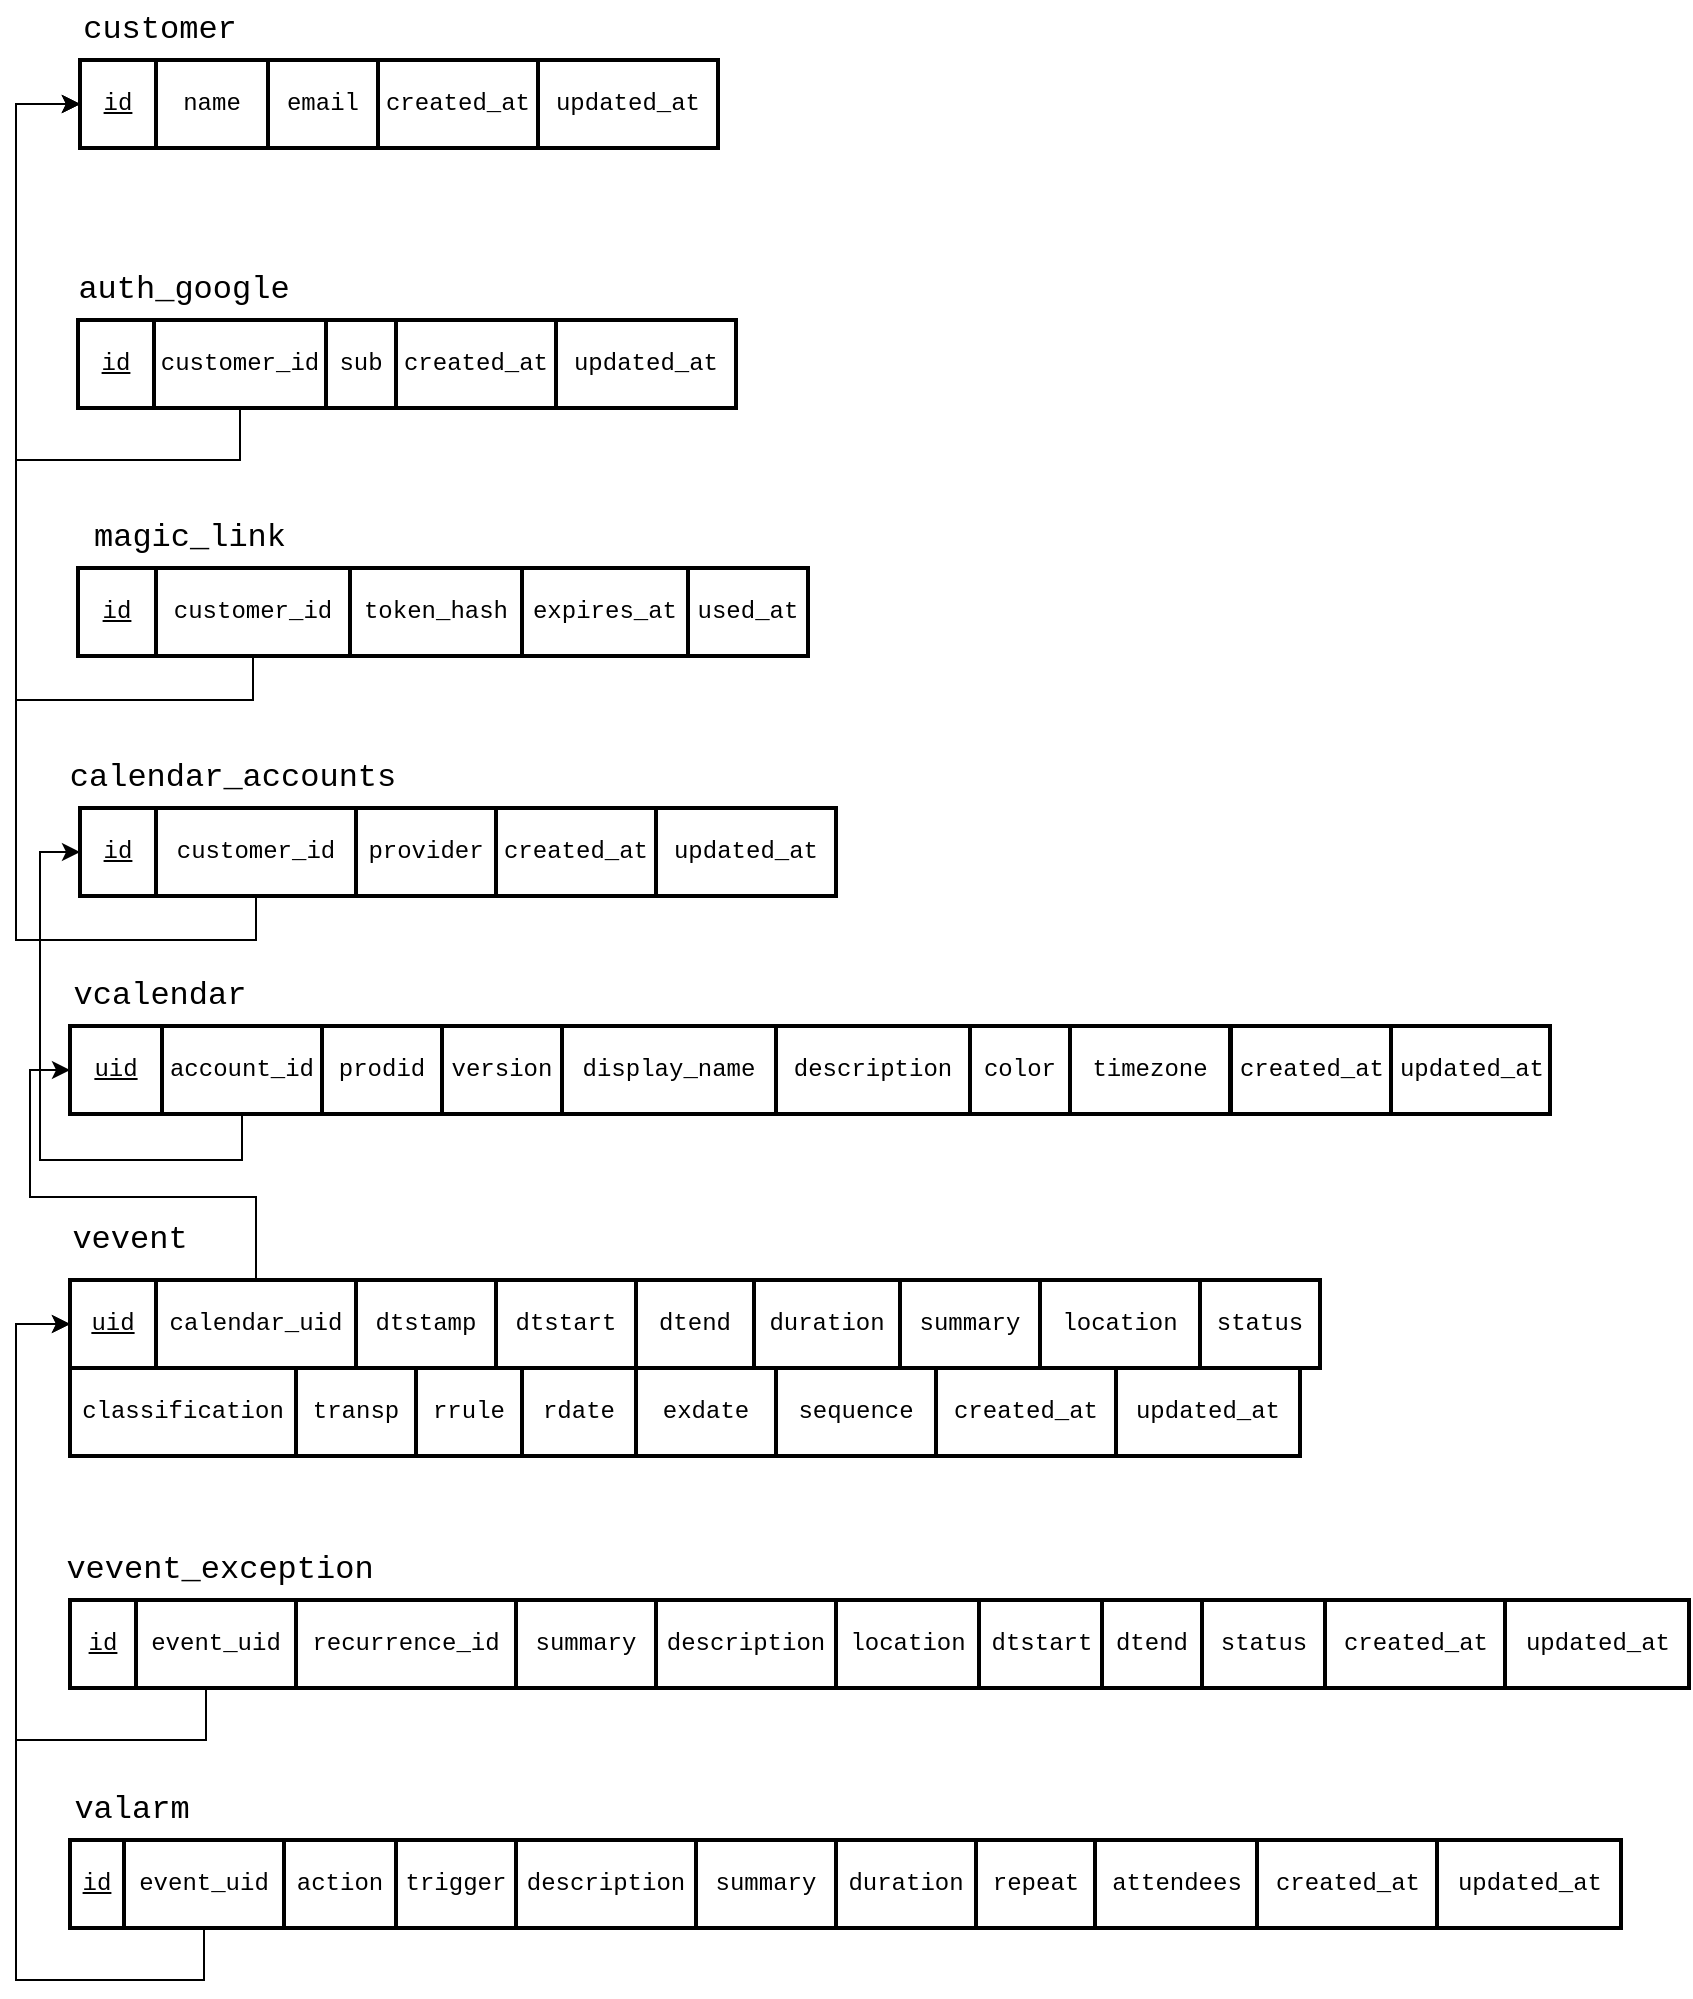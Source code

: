 <mxfile version="25.0.1">
  <diagram name="Page-1" id="HfIymK8GrgAYLwVtbaOh">
    <mxGraphModel dx="1710" dy="998" grid="1" gridSize="10" guides="1" tooltips="1" connect="1" arrows="1" fold="1" page="1" pageScale="1" pageWidth="850" pageHeight="1100" math="0" shadow="0">
      <root>
        <mxCell id="0" />
        <mxCell id="1" parent="0" />
        <mxCell id="kMMZ-hEUHEecdAPWSk_s-1" value="&lt;font&gt;&lt;u&gt;id&lt;/u&gt;&lt;/font&gt;" style="rounded=0;whiteSpace=wrap;html=1;hachureGap=4;fontFamily=Courier New;glass=0;shadow=0;strokeWidth=2;" parent="1" vertex="1">
          <mxGeometry x="42" y="60" width="38" height="44" as="geometry" />
        </mxCell>
        <mxCell id="kMMZ-hEUHEecdAPWSk_s-3" value="&lt;font&gt;customer&lt;/font&gt;" style="text;html=1;align=center;verticalAlign=middle;whiteSpace=wrap;rounded=0;fontSize=16;fontFamily=Courier New;" parent="1" vertex="1">
          <mxGeometry x="42" y="30" width="80" height="30" as="geometry" />
        </mxCell>
        <mxCell id="kMMZ-hEUHEecdAPWSk_s-4" value="&lt;font&gt;name&lt;/font&gt;" style="rounded=0;whiteSpace=wrap;html=1;hachureGap=4;fontFamily=Courier New;glass=0;shadow=0;strokeWidth=2;" parent="1" vertex="1">
          <mxGeometry x="80" y="60" width="56" height="44" as="geometry" />
        </mxCell>
        <mxCell id="kMMZ-hEUHEecdAPWSk_s-5" value="&lt;font&gt;email&lt;/font&gt;" style="rounded=0;whiteSpace=wrap;html=1;hachureGap=4;fontFamily=Courier New;glass=0;shadow=0;strokeWidth=2;" parent="1" vertex="1">
          <mxGeometry x="136" y="60" width="55" height="44" as="geometry" />
        </mxCell>
        <mxCell id="kMMZ-hEUHEecdAPWSk_s-14" value="&lt;font&gt;&lt;u&gt;id&lt;/u&gt;&lt;/font&gt;" style="rounded=0;whiteSpace=wrap;html=1;hachureGap=4;fontFamily=Courier New;glass=0;shadow=0;strokeWidth=2;" parent="1" vertex="1">
          <mxGeometry x="41" y="190" width="38" height="44" as="geometry" />
        </mxCell>
        <mxCell id="kMMZ-hEUHEecdAPWSk_s-15" value="&lt;font&gt;auth_google&lt;/font&gt;" style="text;html=1;align=center;verticalAlign=middle;whiteSpace=wrap;rounded=0;fontSize=16;fontFamily=Courier New;" parent="1" vertex="1">
          <mxGeometry x="39" y="160" width="110" height="30" as="geometry" />
        </mxCell>
        <mxCell id="EB0txxJlASANrSy_Bd_S-33" style="edgeStyle=orthogonalEdgeStyle;rounded=0;orthogonalLoop=1;jettySize=auto;html=1;entryX=0;entryY=0.5;entryDx=0;entryDy=0;fontFamily=Courier New;" edge="1" parent="1" source="kMMZ-hEUHEecdAPWSk_s-16" target="kMMZ-hEUHEecdAPWSk_s-1">
          <mxGeometry relative="1" as="geometry">
            <Array as="points">
              <mxPoint x="122" y="260" />
              <mxPoint x="10" y="260" />
              <mxPoint x="10" y="82" />
            </Array>
          </mxGeometry>
        </mxCell>
        <mxCell id="kMMZ-hEUHEecdAPWSk_s-16" value="&lt;font&gt;customer_id&lt;/font&gt;" style="rounded=0;whiteSpace=wrap;html=1;hachureGap=4;fontFamily=Courier New;glass=0;shadow=0;strokeWidth=2;" parent="1" vertex="1">
          <mxGeometry x="79" y="190" width="86" height="44" as="geometry" />
        </mxCell>
        <mxCell id="kMMZ-hEUHEecdAPWSk_s-17" value="&lt;font&gt;sub&lt;/font&gt;" style="rounded=0;whiteSpace=wrap;html=1;hachureGap=4;fontFamily=Courier New;glass=0;shadow=0;strokeWidth=2;" parent="1" vertex="1">
          <mxGeometry x="165" y="190" width="35" height="44" as="geometry" />
        </mxCell>
        <mxCell id="kMMZ-hEUHEecdAPWSk_s-20" value="&lt;font&gt;&lt;u&gt;id&lt;/u&gt;&lt;/font&gt;" style="rounded=0;whiteSpace=wrap;html=1;hachureGap=4;fontFamily=Courier New;glass=0;shadow=0;strokeWidth=2;" parent="1" vertex="1">
          <mxGeometry x="42" y="434" width="38" height="44" as="geometry" />
        </mxCell>
        <mxCell id="kMMZ-hEUHEecdAPWSk_s-21" value="&lt;font&gt;calendar_accounts&lt;/font&gt;" style="text;html=1;align=center;verticalAlign=middle;whiteSpace=wrap;rounded=0;fontSize=16;fontFamily=Courier New;" parent="1" vertex="1">
          <mxGeometry x="41" y="404" width="155" height="30" as="geometry" />
        </mxCell>
        <mxCell id="EB0txxJlASANrSy_Bd_S-35" style="edgeStyle=orthogonalEdgeStyle;rounded=0;orthogonalLoop=1;jettySize=auto;html=1;entryX=0;entryY=0.5;entryDx=0;entryDy=0;fontFamily=Courier New;" edge="1" parent="1" source="kMMZ-hEUHEecdAPWSk_s-22" target="kMMZ-hEUHEecdAPWSk_s-1">
          <mxGeometry relative="1" as="geometry">
            <Array as="points">
              <mxPoint x="130" y="500" />
              <mxPoint x="10" y="500" />
              <mxPoint x="10" y="82" />
            </Array>
          </mxGeometry>
        </mxCell>
        <mxCell id="kMMZ-hEUHEecdAPWSk_s-22" value="&lt;span style=&quot;&quot;&gt;customer_id&lt;/span&gt;" style="rounded=0;whiteSpace=wrap;html=1;hachureGap=4;fontFamily=Courier New;glass=0;shadow=0;strokeWidth=2;" parent="1" vertex="1">
          <mxGeometry x="80" y="434" width="100" height="44" as="geometry" />
        </mxCell>
        <mxCell id="kMMZ-hEUHEecdAPWSk_s-23" value="&lt;font&gt;provider&lt;/font&gt;" style="rounded=0;whiteSpace=wrap;html=1;hachureGap=4;fontFamily=Courier New;glass=0;shadow=0;strokeWidth=2;" parent="1" vertex="1">
          <mxGeometry x="180" y="434" width="70" height="44" as="geometry" />
        </mxCell>
        <mxCell id="kMMZ-hEUHEecdAPWSk_s-24" value="&lt;font&gt;created_at&lt;/font&gt;" style="rounded=0;whiteSpace=wrap;html=1;hachureGap=4;fontFamily=Courier New;glass=0;shadow=0;strokeWidth=2;" parent="1" vertex="1">
          <mxGeometry x="250" y="434" width="80" height="44" as="geometry" />
        </mxCell>
        <mxCell id="kMMZ-hEUHEecdAPWSk_s-25" value="&lt;font&gt;updated_at&lt;/font&gt;" style="rounded=0;whiteSpace=wrap;html=1;hachureGap=4;fontFamily=Courier New;glass=0;shadow=0;strokeWidth=2;" parent="1" vertex="1">
          <mxGeometry x="330" y="434" width="90" height="44" as="geometry" />
        </mxCell>
        <mxCell id="kMMZ-hEUHEecdAPWSk_s-32" value="&lt;span style=&quot;&quot;&gt;&lt;font&gt;&lt;u&gt;id&lt;/u&gt;&lt;/font&gt;&lt;/span&gt;" style="rounded=0;whiteSpace=wrap;html=1;hachureGap=4;fontFamily=Courier New;glass=0;shadow=0;strokeWidth=2;" parent="1" vertex="1">
          <mxGeometry x="41" y="314" width="39" height="44" as="geometry" />
        </mxCell>
        <mxCell id="kMMZ-hEUHEecdAPWSk_s-33" value="&lt;font&gt;magic_link&lt;/font&gt;" style="text;html=1;align=center;verticalAlign=middle;whiteSpace=wrap;rounded=0;fontSize=16;fontFamily=Courier New;" parent="1" vertex="1">
          <mxGeometry x="41" y="284" width="112" height="30" as="geometry" />
        </mxCell>
        <mxCell id="EB0txxJlASANrSy_Bd_S-34" style="edgeStyle=orthogonalEdgeStyle;rounded=0;orthogonalLoop=1;jettySize=auto;html=1;entryX=0;entryY=0.5;entryDx=0;entryDy=0;fontFamily=Courier New;" edge="1" parent="1" source="kMMZ-hEUHEecdAPWSk_s-34" target="kMMZ-hEUHEecdAPWSk_s-1">
          <mxGeometry relative="1" as="geometry">
            <Array as="points">
              <mxPoint x="129" y="380" />
              <mxPoint x="10" y="380" />
              <mxPoint x="10" y="82" />
            </Array>
          </mxGeometry>
        </mxCell>
        <mxCell id="kMMZ-hEUHEecdAPWSk_s-34" value="&lt;span style=&quot;&quot;&gt;customer_id&lt;/span&gt;" style="rounded=0;whiteSpace=wrap;html=1;hachureGap=4;fontFamily=Courier New;glass=0;shadow=0;strokeWidth=2;" parent="1" vertex="1">
          <mxGeometry x="80" y="314" width="97" height="44" as="geometry" />
        </mxCell>
        <mxCell id="kMMZ-hEUHEecdAPWSk_s-35" value="&lt;font&gt;token_hash&lt;/font&gt;" style="rounded=0;whiteSpace=wrap;html=1;hachureGap=4;fontFamily=Courier New;glass=0;shadow=0;strokeWidth=2;" parent="1" vertex="1">
          <mxGeometry x="177" y="314" width="86" height="44" as="geometry" />
        </mxCell>
        <mxCell id="kMMZ-hEUHEecdAPWSk_s-36" value="&lt;font&gt;expires_at&lt;/font&gt;" style="rounded=0;whiteSpace=wrap;html=1;hachureGap=4;fontFamily=Courier New;glass=0;shadow=0;strokeWidth=2;" parent="1" vertex="1">
          <mxGeometry x="263" y="314" width="83" height="44" as="geometry" />
        </mxCell>
        <mxCell id="kMMZ-hEUHEecdAPWSk_s-37" value="&lt;font&gt;used_at&lt;/font&gt;" style="rounded=0;whiteSpace=wrap;html=1;hachureGap=4;fontFamily=Courier New;glass=0;shadow=0;strokeWidth=2;" parent="1" vertex="1">
          <mxGeometry x="346" y="314" width="60" height="44" as="geometry" />
        </mxCell>
        <mxCell id="kMMZ-hEUHEecdAPWSk_s-45" value="&lt;font&gt;&lt;u&gt;uid&lt;/u&gt;&lt;/font&gt;" style="rounded=0;whiteSpace=wrap;html=1;hachureGap=4;fontFamily=Courier New;glass=0;shadow=0;strokeWidth=2;" parent="1" vertex="1">
          <mxGeometry x="37" y="543" width="46" height="44" as="geometry" />
        </mxCell>
        <mxCell id="kMMZ-hEUHEecdAPWSk_s-46" value="&lt;font&gt;vcalendar&lt;/font&gt;" style="text;html=1;align=center;verticalAlign=middle;whiteSpace=wrap;rounded=0;fontSize=16;fontFamily=Courier New;" parent="1" vertex="1">
          <mxGeometry x="37" y="513" width="90" height="30" as="geometry" />
        </mxCell>
        <mxCell id="EB0txxJlASANrSy_Bd_S-36" style="edgeStyle=orthogonalEdgeStyle;rounded=0;orthogonalLoop=1;jettySize=auto;html=1;entryX=0;entryY=0.5;entryDx=0;entryDy=0;fontFamily=Courier New;" edge="1" parent="1" source="kMMZ-hEUHEecdAPWSk_s-47" target="kMMZ-hEUHEecdAPWSk_s-20">
          <mxGeometry relative="1" as="geometry">
            <Array as="points">
              <mxPoint x="123" y="610" />
              <mxPoint x="22" y="610" />
              <mxPoint x="22" y="456" />
            </Array>
          </mxGeometry>
        </mxCell>
        <mxCell id="kMMZ-hEUHEecdAPWSk_s-47" value="&lt;font&gt;account_id&lt;/font&gt;" style="rounded=0;whiteSpace=wrap;html=1;hachureGap=4;fontFamily=Courier New;glass=0;shadow=0;strokeWidth=2;" parent="1" vertex="1">
          <mxGeometry x="83" y="543" width="80" height="44" as="geometry" />
        </mxCell>
        <mxCell id="kMMZ-hEUHEecdAPWSk_s-48" value="&lt;font&gt;prodid&lt;/font&gt;" style="rounded=0;whiteSpace=wrap;html=1;hachureGap=4;fontFamily=Courier New;glass=0;shadow=0;strokeWidth=2;" parent="1" vertex="1">
          <mxGeometry x="163" y="543" width="60" height="44" as="geometry" />
        </mxCell>
        <mxCell id="kMMZ-hEUHEecdAPWSk_s-49" value="&lt;font&gt;version&lt;/font&gt;" style="rounded=0;whiteSpace=wrap;html=1;hachureGap=4;fontFamily=Courier New;glass=0;shadow=0;strokeWidth=2;" parent="1" vertex="1">
          <mxGeometry x="223" y="543" width="60" height="44" as="geometry" />
        </mxCell>
        <mxCell id="kMMZ-hEUHEecdAPWSk_s-50" value="&lt;font&gt;display_name&lt;/font&gt;" style="rounded=0;whiteSpace=wrap;html=1;hachureGap=4;fontFamily=Courier New;glass=0;shadow=0;strokeWidth=2;" parent="1" vertex="1">
          <mxGeometry x="283" y="543" width="107" height="44" as="geometry" />
        </mxCell>
        <mxCell id="kMMZ-hEUHEecdAPWSk_s-51" value="&lt;font&gt;color&lt;/font&gt;" style="rounded=0;whiteSpace=wrap;html=1;hachureGap=4;fontFamily=Courier New;glass=0;shadow=0;strokeWidth=2;" parent="1" vertex="1">
          <mxGeometry x="487" y="543" width="50" height="44" as="geometry" />
        </mxCell>
        <mxCell id="kMMZ-hEUHEecdAPWSk_s-52" value="&lt;font&gt;description&lt;/font&gt;" style="rounded=0;whiteSpace=wrap;html=1;hachureGap=4;fontFamily=Courier New;glass=0;shadow=0;strokeWidth=2;" parent="1" vertex="1">
          <mxGeometry x="390" y="543" width="97" height="44" as="geometry" />
        </mxCell>
        <mxCell id="kMMZ-hEUHEecdAPWSk_s-55" value="&lt;font&gt;timezone&lt;/font&gt;" style="rounded=0;whiteSpace=wrap;html=1;hachureGap=4;fontFamily=Courier New;glass=0;shadow=0;strokeWidth=2;" parent="1" vertex="1">
          <mxGeometry x="537" y="543" width="80" height="44" as="geometry" />
        </mxCell>
        <mxCell id="kMMZ-hEUHEecdAPWSk_s-56" value="&lt;font&gt;created_at&lt;/font&gt;" style="rounded=0;whiteSpace=wrap;html=1;hachureGap=4;fontFamily=Courier New;glass=0;shadow=0;strokeWidth=2;" parent="1" vertex="1">
          <mxGeometry x="617.5" y="543" width="80" height="44" as="geometry" />
        </mxCell>
        <mxCell id="kMMZ-hEUHEecdAPWSk_s-57" value="&lt;font&gt;updated_at&lt;/font&gt;" style="rounded=0;whiteSpace=wrap;html=1;hachureGap=4;fontFamily=Courier New;glass=0;shadow=0;strokeWidth=2;" parent="1" vertex="1">
          <mxGeometry x="697.5" y="543" width="79.5" height="44" as="geometry" />
        </mxCell>
        <mxCell id="kMMZ-hEUHEecdAPWSk_s-58" value="&lt;font&gt;&lt;u style=&quot;&quot;&gt;uid&lt;/u&gt;&lt;/font&gt;" style="rounded=0;whiteSpace=wrap;html=1;hachureGap=4;fontFamily=Courier New;glass=0;shadow=0;strokeWidth=2;" parent="1" vertex="1">
          <mxGeometry x="37" y="670" width="43" height="44" as="geometry" />
        </mxCell>
        <mxCell id="kMMZ-hEUHEecdAPWSk_s-59" value="&lt;font&gt;vevent&lt;/font&gt;" style="text;html=1;align=center;verticalAlign=middle;whiteSpace=wrap;rounded=0;fontSize=16;fontFamily=Courier New;" parent="1" vertex="1">
          <mxGeometry x="37" y="630" width="60" height="40" as="geometry" />
        </mxCell>
        <mxCell id="kMMZ-hEUHEecdAPWSk_s-78" value="&lt;span style=&quot;&quot;&gt;&lt;font&gt;&lt;u&gt;id&lt;/u&gt;&lt;/font&gt;&lt;/span&gt;" style="rounded=0;whiteSpace=wrap;html=1;hachureGap=4;fontFamily=Courier New;glass=0;shadow=0;strokeWidth=2;" parent="1" vertex="1">
          <mxGeometry x="37" y="830" width="33" height="44" as="geometry" />
        </mxCell>
        <mxCell id="kMMZ-hEUHEecdAPWSk_s-79" value="&lt;font&gt;vevent_exception&lt;/font&gt;" style="text;html=1;align=center;verticalAlign=middle;whiteSpace=wrap;rounded=0;fontSize=16;fontFamily=Courier New;" parent="1" vertex="1">
          <mxGeometry x="37" y="800" width="150" height="30" as="geometry" />
        </mxCell>
        <mxCell id="EB0txxJlASANrSy_Bd_S-38" style="edgeStyle=orthogonalEdgeStyle;rounded=0;orthogonalLoop=1;jettySize=auto;html=1;entryX=0;entryY=0.5;entryDx=0;entryDy=0;fontFamily=Courier New;" edge="1" parent="1" source="kMMZ-hEUHEecdAPWSk_s-80" target="kMMZ-hEUHEecdAPWSk_s-58">
          <mxGeometry relative="1" as="geometry">
            <Array as="points">
              <mxPoint x="105" y="900" />
              <mxPoint x="10" y="900" />
              <mxPoint x="10" y="692" />
            </Array>
          </mxGeometry>
        </mxCell>
        <mxCell id="kMMZ-hEUHEecdAPWSk_s-80" value="&lt;span style=&quot;&quot;&gt;&lt;font&gt;event_uid&lt;/font&gt;&lt;/span&gt;" style="rounded=0;whiteSpace=wrap;html=1;hachureGap=4;fontFamily=Courier New;glass=0;shadow=0;strokeWidth=2;" parent="1" vertex="1">
          <mxGeometry x="70" y="830" width="80" height="44" as="geometry" />
        </mxCell>
        <mxCell id="kMMZ-hEUHEecdAPWSk_s-81" value="&lt;font&gt;recurrence_id&lt;/font&gt;" style="rounded=0;whiteSpace=wrap;html=1;hachureGap=4;fontFamily=Courier New;glass=0;shadow=0;strokeWidth=2;" parent="1" vertex="1">
          <mxGeometry x="150" y="830" width="110" height="44" as="geometry" />
        </mxCell>
        <mxCell id="kMMZ-hEUHEecdAPWSk_s-82" value="&lt;font&gt;summary&lt;/font&gt;" style="rounded=0;whiteSpace=wrap;html=1;hachureGap=4;fontFamily=Courier New;glass=0;shadow=0;strokeWidth=2;" parent="1" vertex="1">
          <mxGeometry x="260" y="830" width="70" height="44" as="geometry" />
        </mxCell>
        <mxCell id="kMMZ-hEUHEecdAPWSk_s-83" value="&lt;font&gt;description&lt;/font&gt;" style="rounded=0;whiteSpace=wrap;html=1;hachureGap=4;fontFamily=Courier New;glass=0;shadow=0;strokeWidth=2;" parent="1" vertex="1">
          <mxGeometry x="330" y="830" width="90" height="44" as="geometry" />
        </mxCell>
        <mxCell id="kMMZ-hEUHEecdAPWSk_s-84" value="&lt;font&gt;dtstart&lt;/font&gt;" style="rounded=0;whiteSpace=wrap;html=1;hachureGap=4;fontFamily=Courier New;glass=0;shadow=0;strokeWidth=2;" parent="1" vertex="1">
          <mxGeometry x="491.5" y="830" width="61.5" height="44" as="geometry" />
        </mxCell>
        <mxCell id="kMMZ-hEUHEecdAPWSk_s-85" value="&lt;font&gt;location&lt;/font&gt;" style="rounded=0;whiteSpace=wrap;html=1;hachureGap=4;fontFamily=Courier New;glass=0;shadow=0;strokeWidth=2;" parent="1" vertex="1">
          <mxGeometry x="420" y="830" width="71.5" height="44" as="geometry" />
        </mxCell>
        <mxCell id="kMMZ-hEUHEecdAPWSk_s-86" value="&lt;font&gt;dtend&lt;/font&gt;" style="rounded=0;whiteSpace=wrap;html=1;hachureGap=4;fontFamily=Courier New;glass=0;shadow=0;strokeWidth=2;" parent="1" vertex="1">
          <mxGeometry x="553" y="830" width="50" height="44" as="geometry" />
        </mxCell>
        <mxCell id="kMMZ-hEUHEecdAPWSk_s-87" value="&lt;font&gt;status&lt;/font&gt;" style="rounded=0;whiteSpace=wrap;html=1;hachureGap=4;fontFamily=Courier New;glass=0;shadow=0;strokeWidth=2;" parent="1" vertex="1">
          <mxGeometry x="603" y="830" width="61.5" height="44" as="geometry" />
        </mxCell>
        <mxCell id="kMMZ-hEUHEecdAPWSk_s-88" value="&lt;font&gt;updated_at&lt;/font&gt;" style="rounded=0;whiteSpace=wrap;html=1;hachureGap=4;fontFamily=Courier New;glass=0;shadow=0;strokeWidth=2;" parent="1" vertex="1">
          <mxGeometry x="754.5" y="830" width="92" height="44" as="geometry" />
        </mxCell>
        <mxCell id="kMMZ-hEUHEecdAPWSk_s-91" value="&lt;font&gt;&lt;u&gt;id&lt;/u&gt;&lt;/font&gt;" style="rounded=0;whiteSpace=wrap;html=1;hachureGap=4;fontFamily=Courier New;glass=0;shadow=0;strokeWidth=2;" parent="1" vertex="1">
          <mxGeometry x="37" y="950" width="27" height="44" as="geometry" />
        </mxCell>
        <mxCell id="kMMZ-hEUHEecdAPWSk_s-92" value="&lt;font&gt;valarm&lt;/font&gt;" style="text;html=1;align=center;verticalAlign=middle;whiteSpace=wrap;rounded=0;fontSize=16;fontFamily=Courier New;" parent="1" vertex="1">
          <mxGeometry x="38" y="920" width="60" height="30" as="geometry" />
        </mxCell>
        <mxCell id="EB0txxJlASANrSy_Bd_S-41" style="edgeStyle=orthogonalEdgeStyle;rounded=0;orthogonalLoop=1;jettySize=auto;html=1;entryX=0;entryY=0.5;entryDx=0;entryDy=0;fontFamily=Courier New;" edge="1" parent="1" source="kMMZ-hEUHEecdAPWSk_s-93" target="kMMZ-hEUHEecdAPWSk_s-58">
          <mxGeometry relative="1" as="geometry">
            <Array as="points">
              <mxPoint x="104" y="1020" />
              <mxPoint x="10" y="1020" />
              <mxPoint x="10" y="692" />
            </Array>
          </mxGeometry>
        </mxCell>
        <mxCell id="kMMZ-hEUHEecdAPWSk_s-93" value="&lt;span style=&quot;&quot;&gt;&lt;font&gt;event_uid&lt;/font&gt;&lt;/span&gt;" style="rounded=0;whiteSpace=wrap;html=1;hachureGap=4;fontFamily=Courier New;glass=0;shadow=0;strokeWidth=2;" parent="1" vertex="1">
          <mxGeometry x="64" y="950" width="80" height="44" as="geometry" />
        </mxCell>
        <mxCell id="kMMZ-hEUHEecdAPWSk_s-94" value="&lt;font&gt;action&lt;/font&gt;" style="rounded=0;whiteSpace=wrap;html=1;hachureGap=4;fontFamily=Courier New;glass=0;shadow=0;strokeWidth=2;" parent="1" vertex="1">
          <mxGeometry x="144" y="950" width="56" height="44" as="geometry" />
        </mxCell>
        <mxCell id="kMMZ-hEUHEecdAPWSk_s-95" value="&lt;font&gt;trigger&lt;/font&gt;" style="rounded=0;whiteSpace=wrap;html=1;hachureGap=4;fontFamily=Courier New;glass=0;shadow=0;strokeWidth=2;" parent="1" vertex="1">
          <mxGeometry x="200" y="950" width="60" height="44" as="geometry" />
        </mxCell>
        <mxCell id="kMMZ-hEUHEecdAPWSk_s-96" value="&lt;font&gt;description&lt;/font&gt;" style="rounded=0;whiteSpace=wrap;html=1;hachureGap=4;fontFamily=Courier New;glass=0;shadow=0;strokeWidth=2;" parent="1" vertex="1">
          <mxGeometry x="260" y="950" width="90" height="44" as="geometry" />
        </mxCell>
        <mxCell id="kMMZ-hEUHEecdAPWSk_s-97" value="&lt;font&gt;duration&lt;/font&gt;" style="rounded=0;whiteSpace=wrap;html=1;hachureGap=4;fontFamily=Courier New;glass=0;shadow=0;strokeWidth=2;" parent="1" vertex="1">
          <mxGeometry x="420" y="950" width="70" height="44" as="geometry" />
        </mxCell>
        <mxCell id="kMMZ-hEUHEecdAPWSk_s-98" value="&lt;font&gt;summary&lt;/font&gt;" style="rounded=0;whiteSpace=wrap;html=1;hachureGap=4;fontFamily=Courier New;glass=0;shadow=0;strokeWidth=2;" parent="1" vertex="1">
          <mxGeometry x="350" y="950" width="70" height="44" as="geometry" />
        </mxCell>
        <mxCell id="kMMZ-hEUHEecdAPWSk_s-99" value="&lt;font&gt;repeat&lt;/font&gt;" style="rounded=0;whiteSpace=wrap;html=1;hachureGap=4;fontFamily=Courier New;glass=0;shadow=0;strokeWidth=2;" parent="1" vertex="1">
          <mxGeometry x="490" y="950" width="59.5" height="44" as="geometry" />
        </mxCell>
        <mxCell id="kMMZ-hEUHEecdAPWSk_s-100" value="&lt;font&gt;attendees&lt;/font&gt;" style="rounded=0;whiteSpace=wrap;html=1;hachureGap=4;fontFamily=Courier New;glass=0;shadow=0;strokeWidth=2;" parent="1" vertex="1">
          <mxGeometry x="549.5" y="950" width="81" height="44" as="geometry" />
        </mxCell>
        <mxCell id="kMMZ-hEUHEecdAPWSk_s-102" value="&lt;font&gt;created_at&lt;/font&gt;" style="rounded=0;whiteSpace=wrap;html=1;hachureGap=4;fontFamily=Courier New;glass=0;shadow=0;strokeWidth=2;" parent="1" vertex="1">
          <mxGeometry x="664.5" y="830" width="90" height="44" as="geometry" />
        </mxCell>
        <mxCell id="EB0txxJlASANrSy_Bd_S-7" value="&lt;font&gt;created_at&lt;/font&gt;" style="rounded=0;whiteSpace=wrap;html=1;hachureGap=4;fontFamily=Courier New;glass=0;shadow=0;strokeWidth=2;" vertex="1" parent="1">
          <mxGeometry x="200" y="190" width="80" height="44" as="geometry" />
        </mxCell>
        <mxCell id="EB0txxJlASANrSy_Bd_S-8" value="&lt;font&gt;updated_at&lt;/font&gt;" style="rounded=0;whiteSpace=wrap;html=1;hachureGap=4;fontFamily=Courier New;glass=0;shadow=0;strokeWidth=2;" vertex="1" parent="1">
          <mxGeometry x="280" y="190" width="90" height="44" as="geometry" />
        </mxCell>
        <mxCell id="EB0txxJlASANrSy_Bd_S-9" value="&lt;font&gt;created_at&lt;/font&gt;" style="rounded=0;whiteSpace=wrap;html=1;hachureGap=4;fontFamily=Courier New;glass=0;shadow=0;strokeWidth=2;" vertex="1" parent="1">
          <mxGeometry x="191" y="60" width="80" height="44" as="geometry" />
        </mxCell>
        <mxCell id="EB0txxJlASANrSy_Bd_S-10" value="&lt;font&gt;updated_at&lt;/font&gt;" style="rounded=0;whiteSpace=wrap;html=1;hachureGap=4;fontFamily=Courier New;glass=0;shadow=0;strokeWidth=2;" vertex="1" parent="1">
          <mxGeometry x="271" y="60" width="90" height="44" as="geometry" />
        </mxCell>
        <mxCell id="EB0txxJlASANrSy_Bd_S-37" style="edgeStyle=orthogonalEdgeStyle;rounded=0;orthogonalLoop=1;jettySize=auto;html=1;entryX=0;entryY=0.5;entryDx=0;entryDy=0;fontFamily=Courier New;" edge="1" parent="1" source="EB0txxJlASANrSy_Bd_S-12" target="kMMZ-hEUHEecdAPWSk_s-45">
          <mxGeometry relative="1" as="geometry" />
        </mxCell>
        <mxCell id="EB0txxJlASANrSy_Bd_S-12" value="&lt;font&gt;calendar_uid&lt;/font&gt;" style="rounded=0;whiteSpace=wrap;html=1;hachureGap=4;fontFamily=Courier New;glass=0;shadow=0;strokeWidth=2;" vertex="1" parent="1">
          <mxGeometry x="80" y="670" width="100" height="44" as="geometry" />
        </mxCell>
        <mxCell id="EB0txxJlASANrSy_Bd_S-13" value="&lt;font&gt;dtstamp&lt;/font&gt;" style="rounded=0;whiteSpace=wrap;html=1;hachureGap=4;fontFamily=Courier New;glass=0;shadow=0;strokeWidth=2;" vertex="1" parent="1">
          <mxGeometry x="180" y="670" width="70" height="44" as="geometry" />
        </mxCell>
        <mxCell id="EB0txxJlASANrSy_Bd_S-14" value="&lt;font&gt;dtstart&lt;/font&gt;" style="rounded=0;whiteSpace=wrap;html=1;hachureGap=4;fontFamily=Courier New;glass=0;shadow=0;strokeWidth=2;" vertex="1" parent="1">
          <mxGeometry x="250" y="670" width="70" height="44" as="geometry" />
        </mxCell>
        <mxCell id="EB0txxJlASANrSy_Bd_S-15" value="&lt;font&gt;dtend&lt;/font&gt;" style="rounded=0;whiteSpace=wrap;html=1;hachureGap=4;fontFamily=Courier New;glass=0;shadow=0;strokeWidth=2;" vertex="1" parent="1">
          <mxGeometry x="320" y="670" width="59" height="44" as="geometry" />
        </mxCell>
        <mxCell id="EB0txxJlASANrSy_Bd_S-16" value="&lt;font&gt;duration&lt;/font&gt;" style="rounded=0;whiteSpace=wrap;html=1;hachureGap=4;fontFamily=Courier New;glass=0;shadow=0;strokeWidth=2;" vertex="1" parent="1">
          <mxGeometry x="379" y="670" width="73" height="44" as="geometry" />
        </mxCell>
        <mxCell id="EB0txxJlASANrSy_Bd_S-17" value="&lt;font&gt;summary&lt;/font&gt;" style="rounded=0;whiteSpace=wrap;html=1;hachureGap=4;fontFamily=Courier New;glass=0;shadow=0;strokeWidth=2;" vertex="1" parent="1">
          <mxGeometry x="452" y="670" width="70" height="44" as="geometry" />
        </mxCell>
        <mxCell id="EB0txxJlASANrSy_Bd_S-18" value="&lt;font&gt;location&lt;/font&gt;" style="rounded=0;whiteSpace=wrap;html=1;hachureGap=4;fontFamily=Courier New;glass=0;shadow=0;strokeWidth=2;" vertex="1" parent="1">
          <mxGeometry x="522" y="670" width="80" height="44" as="geometry" />
        </mxCell>
        <mxCell id="EB0txxJlASANrSy_Bd_S-19" value="&lt;font&gt;status&lt;/font&gt;" style="rounded=0;whiteSpace=wrap;html=1;hachureGap=4;fontFamily=Courier New;glass=0;shadow=0;strokeWidth=2;" vertex="1" parent="1">
          <mxGeometry x="602" y="670" width="60" height="44" as="geometry" />
        </mxCell>
        <mxCell id="EB0txxJlASANrSy_Bd_S-20" value="&lt;font&gt;classification&lt;/font&gt;" style="rounded=0;whiteSpace=wrap;html=1;hachureGap=4;fontFamily=Courier New;glass=0;shadow=0;strokeWidth=2;" vertex="1" parent="1">
          <mxGeometry x="37" y="714" width="113" height="44" as="geometry" />
        </mxCell>
        <mxCell id="EB0txxJlASANrSy_Bd_S-21" value="&lt;font&gt;transp&lt;/font&gt;" style="rounded=0;whiteSpace=wrap;html=1;hachureGap=4;fontFamily=Courier New;glass=0;shadow=0;strokeWidth=2;" vertex="1" parent="1">
          <mxGeometry x="150" y="714" width="60" height="44" as="geometry" />
        </mxCell>
        <mxCell id="EB0txxJlASANrSy_Bd_S-22" value="&lt;font&gt;rrule&lt;/font&gt;" style="rounded=0;whiteSpace=wrap;html=1;hachureGap=4;fontFamily=Courier New;glass=0;shadow=0;strokeWidth=2;" vertex="1" parent="1">
          <mxGeometry x="210" y="714" width="53" height="44" as="geometry" />
        </mxCell>
        <mxCell id="EB0txxJlASANrSy_Bd_S-23" value="&lt;font&gt;rdate&lt;/font&gt;" style="rounded=0;whiteSpace=wrap;html=1;hachureGap=4;fontFamily=Courier New;glass=0;shadow=0;strokeWidth=2;" vertex="1" parent="1">
          <mxGeometry x="263" y="714" width="57" height="44" as="geometry" />
        </mxCell>
        <mxCell id="EB0txxJlASANrSy_Bd_S-24" value="&lt;font&gt;exdate&lt;/font&gt;" style="rounded=0;whiteSpace=wrap;html=1;hachureGap=4;fontFamily=Courier New;glass=0;shadow=0;strokeWidth=2;" vertex="1" parent="1">
          <mxGeometry x="320" y="714" width="70" height="44" as="geometry" />
        </mxCell>
        <mxCell id="EB0txxJlASANrSy_Bd_S-25" value="&lt;font&gt;sequence&lt;/font&gt;" style="rounded=0;whiteSpace=wrap;html=1;hachureGap=4;fontFamily=Courier New;glass=0;shadow=0;strokeWidth=2;" vertex="1" parent="1">
          <mxGeometry x="390" y="714" width="80" height="44" as="geometry" />
        </mxCell>
        <mxCell id="EB0txxJlASANrSy_Bd_S-29" value="&lt;font&gt;updated_at&lt;/font&gt;" style="rounded=0;whiteSpace=wrap;html=1;hachureGap=4;fontFamily=Courier New;glass=0;shadow=0;strokeWidth=2;" vertex="1" parent="1">
          <mxGeometry x="560" y="714" width="92" height="44" as="geometry" />
        </mxCell>
        <mxCell id="EB0txxJlASANrSy_Bd_S-30" value="&lt;font&gt;created_at&lt;/font&gt;" style="rounded=0;whiteSpace=wrap;html=1;hachureGap=4;fontFamily=Courier New;glass=0;shadow=0;strokeWidth=2;" vertex="1" parent="1">
          <mxGeometry x="470" y="714" width="90" height="44" as="geometry" />
        </mxCell>
        <mxCell id="EB0txxJlASANrSy_Bd_S-39" value="&lt;font&gt;updated_at&lt;/font&gt;" style="rounded=0;whiteSpace=wrap;html=1;hachureGap=4;fontFamily=Courier New;glass=0;shadow=0;strokeWidth=2;" vertex="1" parent="1">
          <mxGeometry x="720.5" y="950" width="92" height="44" as="geometry" />
        </mxCell>
        <mxCell id="EB0txxJlASANrSy_Bd_S-40" value="&lt;font&gt;created_at&lt;/font&gt;" style="rounded=0;whiteSpace=wrap;html=1;hachureGap=4;fontFamily=Courier New;glass=0;shadow=0;strokeWidth=2;" vertex="1" parent="1">
          <mxGeometry x="630.5" y="950" width="90" height="44" as="geometry" />
        </mxCell>
      </root>
    </mxGraphModel>
  </diagram>
</mxfile>
